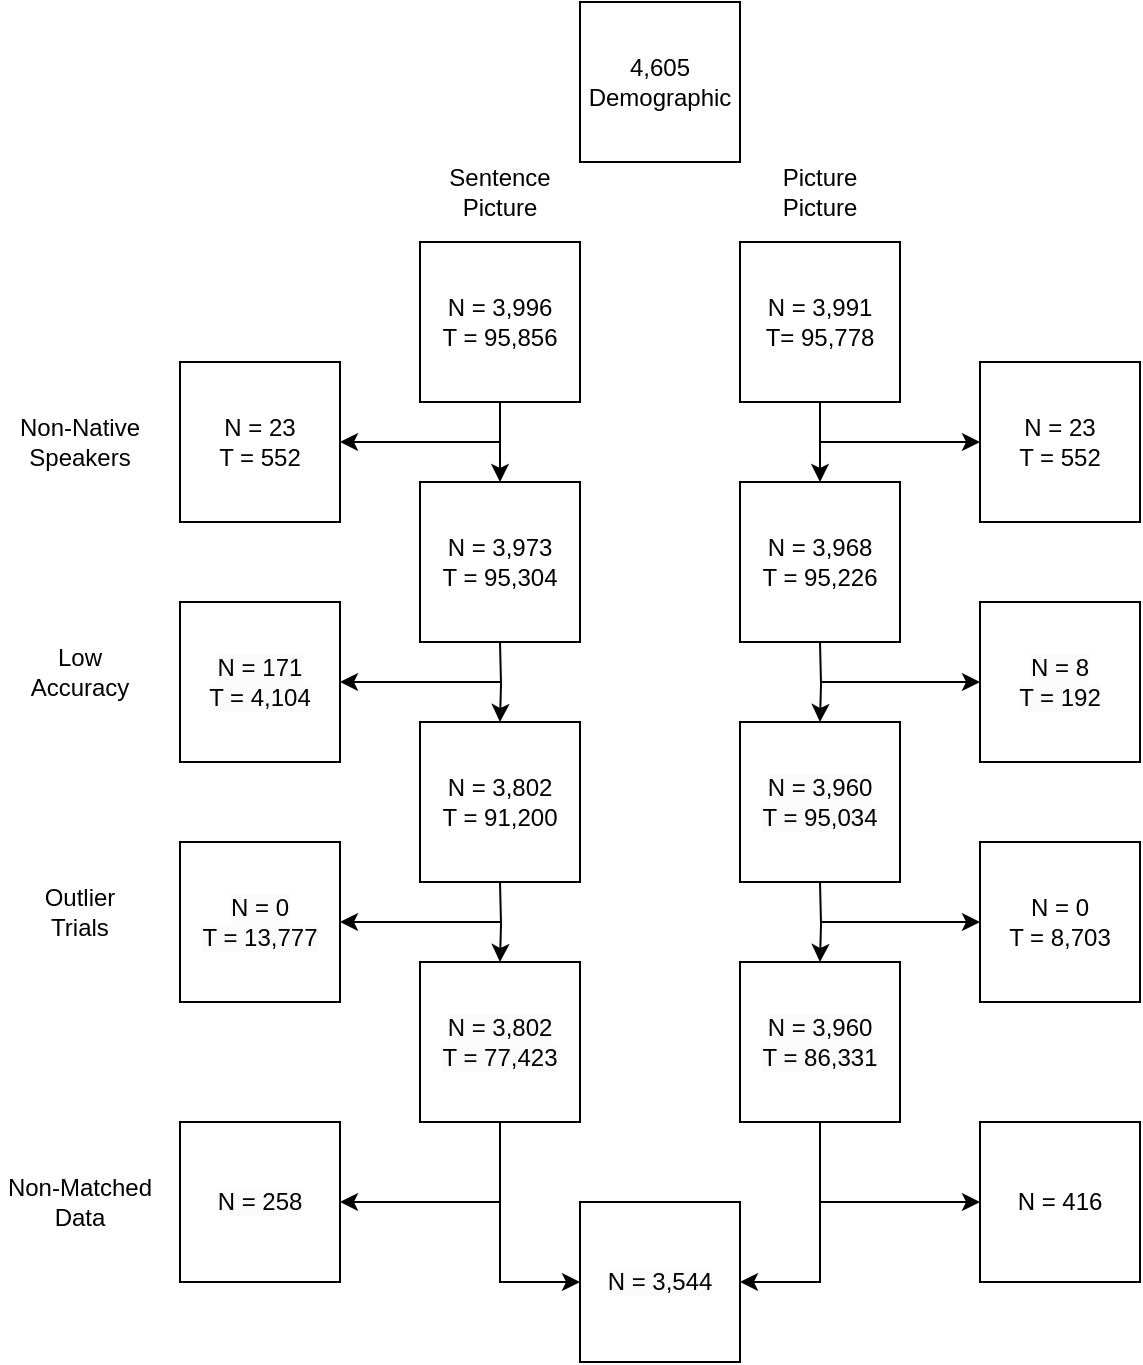 <mxfile version="20.8.16" type="device"><diagram name="Page-1" id="aScCZhFC7H0dEuUJuqYw"><mxGraphModel dx="866" dy="642" grid="1" gridSize="10" guides="1" tooltips="1" connect="1" arrows="1" fold="1" page="1" pageScale="1" pageWidth="850" pageHeight="1100" math="0" shadow="0"><root><mxCell id="0"/><mxCell id="1" parent="0"/><mxCell id="uxV_NbXcDMRBcr3dqfUJ-9" value="" style="edgeStyle=orthogonalEdgeStyle;rounded=0;orthogonalLoop=1;jettySize=auto;html=1;" parent="1" source="uxV_NbXcDMRBcr3dqfUJ-1" target="uxV_NbXcDMRBcr3dqfUJ-6" edge="1"><mxGeometry relative="1" as="geometry"/></mxCell><mxCell id="uxV_NbXcDMRBcr3dqfUJ-1" value="N =&amp;nbsp;3,996&lt;br&gt;T =&amp;nbsp;95,856" style="whiteSpace=wrap;html=1;aspect=fixed;" parent="1" vertex="1"><mxGeometry x="280" y="200" width="80" height="80" as="geometry"/></mxCell><mxCell id="uxV_NbXcDMRBcr3dqfUJ-10" value="" style="edgeStyle=orthogonalEdgeStyle;rounded=0;orthogonalLoop=1;jettySize=auto;html=1;" parent="1" source="uxV_NbXcDMRBcr3dqfUJ-2" target="uxV_NbXcDMRBcr3dqfUJ-7" edge="1"><mxGeometry relative="1" as="geometry"/></mxCell><mxCell id="uxV_NbXcDMRBcr3dqfUJ-2" value="N =&amp;nbsp;3,991&lt;br&gt;T=&amp;nbsp;95,778" style="whiteSpace=wrap;html=1;aspect=fixed;" parent="1" vertex="1"><mxGeometry x="440" y="200" width="80" height="80" as="geometry"/></mxCell><mxCell id="uxV_NbXcDMRBcr3dqfUJ-3" value="Sentence Picture" style="text;html=1;strokeColor=none;fillColor=none;align=center;verticalAlign=middle;whiteSpace=wrap;rounded=0;" parent="1" vertex="1"><mxGeometry x="290" y="160" width="60" height="30" as="geometry"/></mxCell><mxCell id="uxV_NbXcDMRBcr3dqfUJ-4" value="Picture&lt;br&gt;Picture" style="text;html=1;strokeColor=none;fillColor=none;align=center;verticalAlign=middle;whiteSpace=wrap;rounded=0;" parent="1" vertex="1"><mxGeometry x="450" y="160" width="60" height="30" as="geometry"/></mxCell><mxCell id="uxV_NbXcDMRBcr3dqfUJ-6" value="N =&amp;nbsp;3,973&lt;br&gt;T =&amp;nbsp;95,304" style="whiteSpace=wrap;html=1;aspect=fixed;" parent="1" vertex="1"><mxGeometry x="280" y="320" width="80" height="80" as="geometry"/></mxCell><mxCell id="uxV_NbXcDMRBcr3dqfUJ-7" value="N =&amp;nbsp;3,968&lt;br style=&quot;border-color: var(--border-color);&quot;&gt;T =&amp;nbsp;95,226" style="whiteSpace=wrap;html=1;aspect=fixed;" parent="1" vertex="1"><mxGeometry x="440" y="320" width="80" height="80" as="geometry"/></mxCell><mxCell id="uxV_NbXcDMRBcr3dqfUJ-13" value="N = 23&lt;br&gt;T =&amp;nbsp;552" style="whiteSpace=wrap;html=1;aspect=fixed;" parent="1" vertex="1"><mxGeometry x="160" y="260" width="80" height="80" as="geometry"/></mxCell><mxCell id="uxV_NbXcDMRBcr3dqfUJ-14" value="N = 23&lt;br style=&quot;border-color: var(--border-color);&quot;&gt;T =&amp;nbsp;552" style="whiteSpace=wrap;html=1;aspect=fixed;" parent="1" vertex="1"><mxGeometry x="560" y="260" width="80" height="80" as="geometry"/></mxCell><mxCell id="uxV_NbXcDMRBcr3dqfUJ-15" value="" style="endArrow=classic;html=1;rounded=0;entryX=0;entryY=0.5;entryDx=0;entryDy=0;" parent="1" target="uxV_NbXcDMRBcr3dqfUJ-14" edge="1"><mxGeometry width="50" height="50" relative="1" as="geometry"><mxPoint x="480" y="300" as="sourcePoint"/><mxPoint x="450" y="390" as="targetPoint"/></mxGeometry></mxCell><mxCell id="uxV_NbXcDMRBcr3dqfUJ-16" value="" style="endArrow=classic;html=1;rounded=0;entryX=1;entryY=0.5;entryDx=0;entryDy=0;" parent="1" target="uxV_NbXcDMRBcr3dqfUJ-13" edge="1"><mxGeometry width="50" height="50" relative="1" as="geometry"><mxPoint x="320" y="300" as="sourcePoint"/><mxPoint x="450" y="390" as="targetPoint"/></mxGeometry></mxCell><mxCell id="uxV_NbXcDMRBcr3dqfUJ-17" value="" style="edgeStyle=orthogonalEdgeStyle;rounded=0;orthogonalLoop=1;jettySize=auto;html=1;" parent="1" target="uxV_NbXcDMRBcr3dqfUJ-19" edge="1"><mxGeometry relative="1" as="geometry"><mxPoint x="320" y="400" as="sourcePoint"/></mxGeometry></mxCell><mxCell id="uxV_NbXcDMRBcr3dqfUJ-18" value="" style="edgeStyle=orthogonalEdgeStyle;rounded=0;orthogonalLoop=1;jettySize=auto;html=1;" parent="1" target="uxV_NbXcDMRBcr3dqfUJ-20" edge="1"><mxGeometry relative="1" as="geometry"><mxPoint x="480" y="400" as="sourcePoint"/></mxGeometry></mxCell><mxCell id="uxV_NbXcDMRBcr3dqfUJ-19" value="N =&amp;nbsp;3,802&lt;br&gt;T =&amp;nbsp;91,200" style="whiteSpace=wrap;html=1;aspect=fixed;" parent="1" vertex="1"><mxGeometry x="280" y="440" width="80" height="80" as="geometry"/></mxCell><mxCell id="uxV_NbXcDMRBcr3dqfUJ-20" value="&lt;span style=&quot;color: rgb(0, 0, 0); font-family: Helvetica; font-size: 12px; font-style: normal; font-variant-ligatures: normal; font-variant-caps: normal; font-weight: 400; letter-spacing: normal; orphans: 2; text-align: center; text-indent: 0px; text-transform: none; widows: 2; word-spacing: 0px; -webkit-text-stroke-width: 0px; background-color: rgb(251, 251, 251); text-decoration-thickness: initial; text-decoration-style: initial; text-decoration-color: initial; float: none; display: inline !important;&quot;&gt;N = 3,960&lt;br&gt;&lt;/span&gt;&lt;span style=&quot;color: rgb(0, 0, 0); font-family: Helvetica; font-size: 12px; font-style: normal; font-variant-ligatures: normal; font-variant-caps: normal; font-weight: 400; letter-spacing: normal; orphans: 2; text-align: center; text-indent: 0px; text-transform: none; widows: 2; word-spacing: 0px; -webkit-text-stroke-width: 0px; background-color: rgb(251, 251, 251); text-decoration-thickness: initial; text-decoration-style: initial; text-decoration-color: initial; float: none; display: inline !important;&quot;&gt;T =&amp;nbsp;95,034&lt;/span&gt;" style="whiteSpace=wrap;html=1;aspect=fixed;" parent="1" vertex="1"><mxGeometry x="440" y="440" width="80" height="80" as="geometry"/></mxCell><mxCell id="uxV_NbXcDMRBcr3dqfUJ-21" value="&lt;span style=&quot;color: rgb(0, 0, 0); font-family: Helvetica; font-size: 12px; font-style: normal; font-variant-ligatures: normal; font-variant-caps: normal; font-weight: 400; letter-spacing: normal; orphans: 2; text-align: center; text-indent: 0px; text-transform: none; widows: 2; word-spacing: 0px; -webkit-text-stroke-width: 0px; background-color: rgb(251, 251, 251); text-decoration-thickness: initial; text-decoration-style: initial; text-decoration-color: initial; float: none; display: inline !important;&quot;&gt;N = 171&lt;/span&gt;&lt;br style=&quot;border-color: var(--border-color); color: rgb(0, 0, 0); font-family: Helvetica; font-size: 12px; font-style: normal; font-variant-ligatures: normal; font-variant-caps: normal; font-weight: 400; letter-spacing: normal; orphans: 2; text-align: center; text-indent: 0px; text-transform: none; widows: 2; word-spacing: 0px; -webkit-text-stroke-width: 0px; background-color: rgb(251, 251, 251); text-decoration-thickness: initial; text-decoration-style: initial; text-decoration-color: initial;&quot;&gt;&lt;span style=&quot;color: rgb(0, 0, 0); font-family: Helvetica; font-size: 12px; font-style: normal; font-variant-ligatures: normal; font-variant-caps: normal; font-weight: 400; letter-spacing: normal; orphans: 2; text-align: center; text-indent: 0px; text-transform: none; widows: 2; word-spacing: 0px; -webkit-text-stroke-width: 0px; background-color: rgb(251, 251, 251); text-decoration-thickness: initial; text-decoration-style: initial; text-decoration-color: initial; float: none; display: inline !important;&quot;&gt;T = 4,104&lt;/span&gt;" style="whiteSpace=wrap;html=1;aspect=fixed;" parent="1" vertex="1"><mxGeometry x="160" y="380" width="80" height="80" as="geometry"/></mxCell><mxCell id="uxV_NbXcDMRBcr3dqfUJ-22" value="&lt;span style=&quot;color: rgb(0, 0, 0); font-family: Helvetica; font-size: 12px; font-style: normal; font-variant-ligatures: normal; font-variant-caps: normal; font-weight: 400; letter-spacing: normal; orphans: 2; text-align: center; text-indent: 0px; text-transform: none; widows: 2; word-spacing: 0px; -webkit-text-stroke-width: 0px; background-color: rgb(251, 251, 251); text-decoration-thickness: initial; text-decoration-style: initial; text-decoration-color: initial; float: none; display: inline !important;&quot;&gt;N = 8&lt;/span&gt;&lt;br style=&quot;border-color: var(--border-color); color: rgb(0, 0, 0); font-family: Helvetica; font-size: 12px; font-style: normal; font-variant-ligatures: normal; font-variant-caps: normal; font-weight: 400; letter-spacing: normal; orphans: 2; text-align: center; text-indent: 0px; text-transform: none; widows: 2; word-spacing: 0px; -webkit-text-stroke-width: 0px; background-color: rgb(251, 251, 251); text-decoration-thickness: initial; text-decoration-style: initial; text-decoration-color: initial;&quot;&gt;&lt;span style=&quot;color: rgb(0, 0, 0); font-family: Helvetica; font-size: 12px; font-style: normal; font-variant-ligatures: normal; font-variant-caps: normal; font-weight: 400; letter-spacing: normal; orphans: 2; text-align: center; text-indent: 0px; text-transform: none; widows: 2; word-spacing: 0px; -webkit-text-stroke-width: 0px; background-color: rgb(251, 251, 251); text-decoration-thickness: initial; text-decoration-style: initial; text-decoration-color: initial; float: none; display: inline !important;&quot;&gt;T = 192&lt;/span&gt;" style="whiteSpace=wrap;html=1;aspect=fixed;" parent="1" vertex="1"><mxGeometry x="560" y="380" width="80" height="80" as="geometry"/></mxCell><mxCell id="uxV_NbXcDMRBcr3dqfUJ-23" value="" style="endArrow=classic;html=1;rounded=0;entryX=0;entryY=0.5;entryDx=0;entryDy=0;" parent="1" target="uxV_NbXcDMRBcr3dqfUJ-22" edge="1"><mxGeometry width="50" height="50" relative="1" as="geometry"><mxPoint x="480" y="420" as="sourcePoint"/><mxPoint x="450" y="510" as="targetPoint"/></mxGeometry></mxCell><mxCell id="uxV_NbXcDMRBcr3dqfUJ-24" value="" style="endArrow=classic;html=1;rounded=0;entryX=1;entryY=0.5;entryDx=0;entryDy=0;" parent="1" target="uxV_NbXcDMRBcr3dqfUJ-21" edge="1"><mxGeometry width="50" height="50" relative="1" as="geometry"><mxPoint x="320" y="420" as="sourcePoint"/><mxPoint x="450" y="510" as="targetPoint"/></mxGeometry></mxCell><mxCell id="uxV_NbXcDMRBcr3dqfUJ-25" value="&lt;span style=&quot;color: rgb(0, 0, 0); font-family: Helvetica; font-size: 12px; font-style: normal; font-variant-ligatures: normal; font-variant-caps: normal; font-weight: 400; letter-spacing: normal; orphans: 2; text-align: center; text-indent: 0px; text-transform: none; widows: 2; word-spacing: 0px; -webkit-text-stroke-width: 0px; background-color: rgb(251, 251, 251); text-decoration-thickness: initial; text-decoration-style: initial; text-decoration-color: initial; float: none; display: inline !important;&quot;&gt;N = 0&lt;/span&gt;&lt;br style=&quot;border-color: var(--border-color); color: rgb(0, 0, 0); font-family: Helvetica; font-size: 12px; font-style: normal; font-variant-ligatures: normal; font-variant-caps: normal; font-weight: 400; letter-spacing: normal; orphans: 2; text-align: center; text-indent: 0px; text-transform: none; widows: 2; word-spacing: 0px; -webkit-text-stroke-width: 0px; background-color: rgb(251, 251, 251); text-decoration-thickness: initial; text-decoration-style: initial; text-decoration-color: initial;&quot;&gt;&lt;span style=&quot;color: rgb(0, 0, 0); font-family: Helvetica; font-size: 12px; font-style: normal; font-variant-ligatures: normal; font-variant-caps: normal; font-weight: 400; letter-spacing: normal; orphans: 2; text-align: center; text-indent: 0px; text-transform: none; widows: 2; word-spacing: 0px; -webkit-text-stroke-width: 0px; background-color: rgb(251, 251, 251); text-decoration-thickness: initial; text-decoration-style: initial; text-decoration-color: initial; float: none; display: inline !important;&quot;&gt;T =&amp;nbsp;13,777&lt;/span&gt;" style="whiteSpace=wrap;html=1;aspect=fixed;" parent="1" vertex="1"><mxGeometry x="160" y="500" width="80" height="80" as="geometry"/></mxCell><mxCell id="uxV_NbXcDMRBcr3dqfUJ-26" value="N = 0&lt;br style=&quot;border-color: var(--border-color);&quot;&gt;&lt;span style=&quot;border-color: var(--border-color);&quot;&gt;T =&amp;nbsp;8,703&lt;/span&gt;" style="whiteSpace=wrap;html=1;aspect=fixed;" parent="1" vertex="1"><mxGeometry x="560" y="500" width="80" height="80" as="geometry"/></mxCell><mxCell id="uxV_NbXcDMRBcr3dqfUJ-27" value="" style="endArrow=classic;html=1;rounded=0;entryX=0;entryY=0.5;entryDx=0;entryDy=0;" parent="1" target="uxV_NbXcDMRBcr3dqfUJ-26" edge="1"><mxGeometry width="50" height="50" relative="1" as="geometry"><mxPoint x="480" y="540" as="sourcePoint"/><mxPoint x="450" y="630" as="targetPoint"/></mxGeometry></mxCell><mxCell id="uxV_NbXcDMRBcr3dqfUJ-28" value="" style="endArrow=classic;html=1;rounded=0;entryX=1;entryY=0.5;entryDx=0;entryDy=0;" parent="1" target="uxV_NbXcDMRBcr3dqfUJ-25" edge="1"><mxGeometry width="50" height="50" relative="1" as="geometry"><mxPoint x="320" y="540" as="sourcePoint"/><mxPoint x="450" y="630" as="targetPoint"/></mxGeometry></mxCell><mxCell id="uxV_NbXcDMRBcr3dqfUJ-29" value="" style="edgeStyle=orthogonalEdgeStyle;rounded=0;orthogonalLoop=1;jettySize=auto;html=1;" parent="1" target="uxV_NbXcDMRBcr3dqfUJ-31" edge="1"><mxGeometry relative="1" as="geometry"><mxPoint x="320" y="520" as="sourcePoint"/></mxGeometry></mxCell><mxCell id="uxV_NbXcDMRBcr3dqfUJ-30" value="" style="edgeStyle=orthogonalEdgeStyle;rounded=0;orthogonalLoop=1;jettySize=auto;html=1;" parent="1" target="uxV_NbXcDMRBcr3dqfUJ-32" edge="1"><mxGeometry relative="1" as="geometry"><mxPoint x="480" y="520" as="sourcePoint"/></mxGeometry></mxCell><mxCell id="uxV_NbXcDMRBcr3dqfUJ-40" style="edgeStyle=orthogonalEdgeStyle;rounded=0;orthogonalLoop=1;jettySize=auto;html=1;exitX=0.5;exitY=1;exitDx=0;exitDy=0;entryX=0;entryY=0.5;entryDx=0;entryDy=0;" parent="1" source="uxV_NbXcDMRBcr3dqfUJ-31" target="uxV_NbXcDMRBcr3dqfUJ-38" edge="1"><mxGeometry relative="1" as="geometry"/></mxCell><mxCell id="uxV_NbXcDMRBcr3dqfUJ-31" value="&lt;span style=&quot;color: rgb(0, 0, 0); font-family: Helvetica; font-size: 12px; font-style: normal; font-variant-ligatures: normal; font-variant-caps: normal; font-weight: 400; letter-spacing: normal; orphans: 2; text-align: center; text-indent: 0px; text-transform: none; widows: 2; word-spacing: 0px; -webkit-text-stroke-width: 0px; background-color: rgb(251, 251, 251); text-decoration-thickness: initial; text-decoration-style: initial; text-decoration-color: initial; float: none; display: inline !important;&quot;&gt;N =&amp;nbsp;&lt;/span&gt;&lt;span style=&quot;orphans: 2; text-align: center; text-indent: 0px; widows: 2; background-color: rgb(251, 251, 251); text-decoration-thickness: initial; text-decoration-style: initial; text-decoration-color: initial; float: none; display: inline !important;&quot;&gt;3,802&lt;br&gt;T =&amp;nbsp;77,423&lt;/span&gt;" style="whiteSpace=wrap;html=1;aspect=fixed;" parent="1" vertex="1"><mxGeometry x="280" y="560" width="80" height="80" as="geometry"/></mxCell><mxCell id="uxV_NbXcDMRBcr3dqfUJ-39" style="edgeStyle=orthogonalEdgeStyle;rounded=0;orthogonalLoop=1;jettySize=auto;html=1;exitX=0.5;exitY=1;exitDx=0;exitDy=0;entryX=1;entryY=0.5;entryDx=0;entryDy=0;" parent="1" source="uxV_NbXcDMRBcr3dqfUJ-32" target="uxV_NbXcDMRBcr3dqfUJ-38" edge="1"><mxGeometry relative="1" as="geometry"/></mxCell><mxCell id="uxV_NbXcDMRBcr3dqfUJ-32" value="&lt;meta charset=&quot;utf-8&quot;&gt;&lt;span style=&quot;border-color: var(--border-color); color: rgb(0, 0, 0); font-family: Helvetica; font-size: 12px; font-style: normal; font-variant-ligatures: normal; font-variant-caps: normal; font-weight: 400; letter-spacing: normal; orphans: 2; text-align: center; text-indent: 0px; text-transform: none; widows: 2; word-spacing: 0px; -webkit-text-stroke-width: 0px; text-decoration-thickness: initial; text-decoration-style: initial; text-decoration-color: initial; background-color: rgb(251, 251, 251); float: none; display: inline !important;&quot;&gt;N =&amp;nbsp;&lt;/span&gt;&lt;span style=&quot;border-color: var(--border-color); color: rgb(0, 0, 0); font-family: Helvetica; font-size: 12px; font-style: normal; font-variant-ligatures: normal; font-variant-caps: normal; font-weight: 400; letter-spacing: normal; orphans: 2; text-align: center; text-indent: 0px; text-transform: none; widows: 2; word-spacing: 0px; -webkit-text-stroke-width: 0px; text-decoration-thickness: initial; text-decoration-style: initial; text-decoration-color: initial; background-color: rgb(251, 251, 251); float: none; display: inline !important;&quot;&gt;3,960&lt;br style=&quot;border-color: var(--border-color);&quot;&gt;T =&amp;nbsp;86,331&lt;/span&gt;" style="whiteSpace=wrap;html=1;aspect=fixed;" parent="1" vertex="1"><mxGeometry x="440" y="560" width="80" height="80" as="geometry"/></mxCell><mxCell id="uxV_NbXcDMRBcr3dqfUJ-34" value="Non-Native Speakers" style="text;html=1;strokeColor=none;fillColor=none;align=center;verticalAlign=middle;whiteSpace=wrap;rounded=0;" parent="1" vertex="1"><mxGeometry x="70" y="285" width="80" height="30" as="geometry"/></mxCell><mxCell id="uxV_NbXcDMRBcr3dqfUJ-35" value="Low &lt;br&gt;Accuracy" style="text;html=1;strokeColor=none;fillColor=none;align=center;verticalAlign=middle;whiteSpace=wrap;rounded=0;" parent="1" vertex="1"><mxGeometry x="70" y="400" width="80" height="30" as="geometry"/></mxCell><mxCell id="uxV_NbXcDMRBcr3dqfUJ-36" value="Outlier&lt;br&gt;Trials" style="text;html=1;strokeColor=none;fillColor=none;align=center;verticalAlign=middle;whiteSpace=wrap;rounded=0;" parent="1" vertex="1"><mxGeometry x="70" y="520" width="80" height="30" as="geometry"/></mxCell><mxCell id="uxV_NbXcDMRBcr3dqfUJ-38" value="&lt;span style=&quot;color: rgb(0, 0, 0); font-family: Helvetica; font-size: 12px; font-style: normal; font-variant-ligatures: normal; font-variant-caps: normal; font-weight: 400; letter-spacing: normal; orphans: 2; text-align: center; text-indent: 0px; text-transform: none; widows: 2; word-spacing: 0px; -webkit-text-stroke-width: 0px; background-color: rgb(251, 251, 251); text-decoration-thickness: initial; text-decoration-style: initial; text-decoration-color: initial; float: none; display: inline !important;&quot;&gt;N =&amp;nbsp;3,544&lt;/span&gt;" style="whiteSpace=wrap;html=1;aspect=fixed;" parent="1" vertex="1"><mxGeometry x="360" y="680" width="80" height="80" as="geometry"/></mxCell><mxCell id="uxV_NbXcDMRBcr3dqfUJ-41" value="&lt;span style=&quot;color: rgb(0, 0, 0); font-family: Helvetica; font-size: 12px; font-style: normal; font-variant-ligatures: normal; font-variant-caps: normal; font-weight: 400; letter-spacing: normal; orphans: 2; text-align: center; text-indent: 0px; text-transform: none; widows: 2; word-spacing: 0px; -webkit-text-stroke-width: 0px; background-color: rgb(251, 251, 251); text-decoration-thickness: initial; text-decoration-style: initial; text-decoration-color: initial; float: none; display: inline !important;&quot;&gt;N = 258&lt;/span&gt;" style="whiteSpace=wrap;html=1;aspect=fixed;" parent="1" vertex="1"><mxGeometry x="160" y="640" width="80" height="80" as="geometry"/></mxCell><mxCell id="uxV_NbXcDMRBcr3dqfUJ-42" value="N = 416" style="whiteSpace=wrap;html=1;aspect=fixed;" parent="1" vertex="1"><mxGeometry x="560" y="640" width="80" height="80" as="geometry"/></mxCell><mxCell id="uxV_NbXcDMRBcr3dqfUJ-43" value="" style="endArrow=classic;html=1;rounded=0;entryX=0;entryY=0.5;entryDx=0;entryDy=0;" parent="1" target="uxV_NbXcDMRBcr3dqfUJ-42" edge="1"><mxGeometry width="50" height="50" relative="1" as="geometry"><mxPoint x="480" y="680" as="sourcePoint"/><mxPoint x="450" y="770" as="targetPoint"/></mxGeometry></mxCell><mxCell id="uxV_NbXcDMRBcr3dqfUJ-44" value="" style="endArrow=classic;html=1;rounded=0;entryX=1;entryY=0.5;entryDx=0;entryDy=0;" parent="1" target="uxV_NbXcDMRBcr3dqfUJ-41" edge="1"><mxGeometry width="50" height="50" relative="1" as="geometry"><mxPoint x="320" y="680" as="sourcePoint"/><mxPoint x="450" y="770" as="targetPoint"/></mxGeometry></mxCell><mxCell id="uxV_NbXcDMRBcr3dqfUJ-45" value="Non-Matched&lt;br&gt;Data" style="text;html=1;strokeColor=none;fillColor=none;align=center;verticalAlign=middle;whiteSpace=wrap;rounded=0;" parent="1" vertex="1"><mxGeometry x="70" y="665" width="80" height="30" as="geometry"/></mxCell><mxCell id="THecKgw5nNRT7dGu1tMF-2" value="4,605&lt;br&gt;Demographic" style="whiteSpace=wrap;html=1;aspect=fixed;" vertex="1" parent="1"><mxGeometry x="360" y="80" width="80" height="80" as="geometry"/></mxCell></root></mxGraphModel></diagram></mxfile>